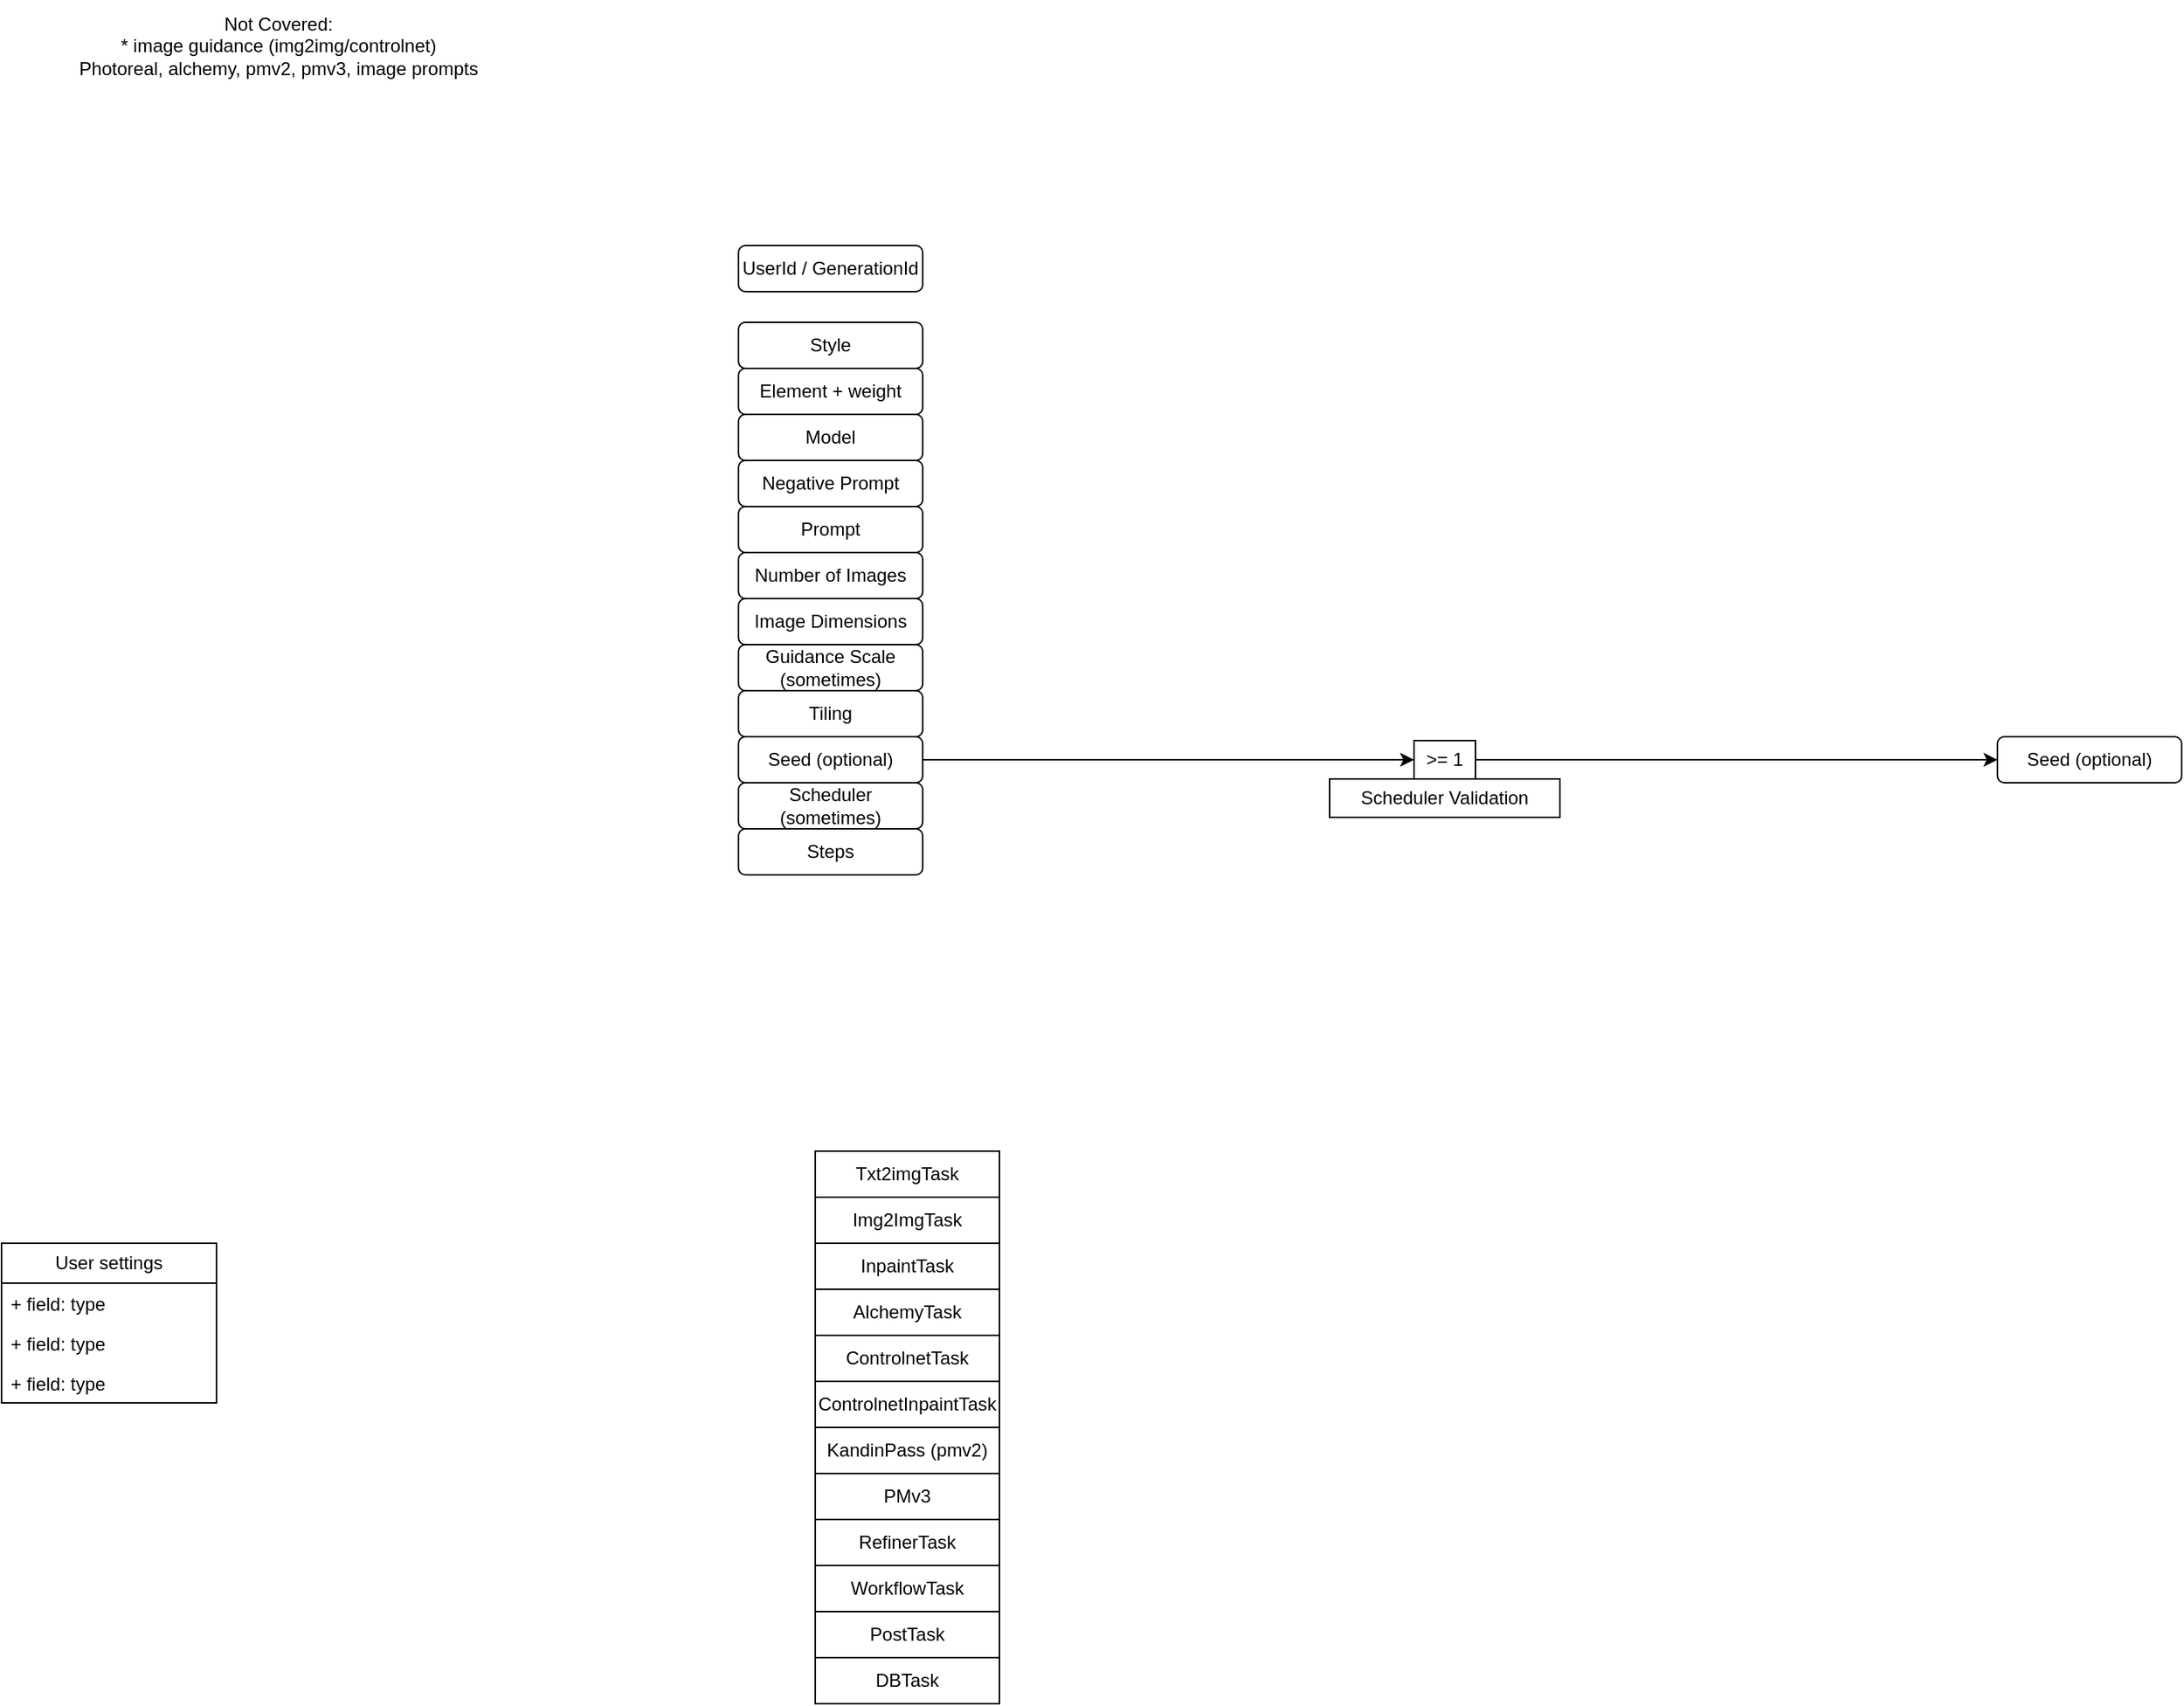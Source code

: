 <mxfile version="21.6.6" type="github">
  <diagram name="Page-1" id="ZsUbfXgmbXWMtFQ5awso">
    <mxGraphModel dx="1148" dy="632" grid="1" gridSize="10" guides="1" tooltips="1" connect="1" arrows="1" fold="1" page="1" pageScale="1" pageWidth="3300" pageHeight="4681" math="0" shadow="0">
      <root>
        <mxCell id="0" />
        <mxCell id="1" parent="0" />
        <mxCell id="I9n6nkylv-D63SqNXYqY-7" value="User settings" style="swimlane;fontStyle=0;childLayout=stackLayout;horizontal=1;startSize=26;fillColor=none;horizontalStack=0;resizeParent=1;resizeParentMax=0;resizeLast=0;collapsible=1;marginBottom=0;whiteSpace=wrap;html=1;" vertex="1" parent="1">
          <mxGeometry x="250" y="850" width="140" height="104" as="geometry" />
        </mxCell>
        <mxCell id="I9n6nkylv-D63SqNXYqY-8" value="+ field: type" style="text;strokeColor=none;fillColor=none;align=left;verticalAlign=top;spacingLeft=4;spacingRight=4;overflow=hidden;rotatable=0;points=[[0,0.5],[1,0.5]];portConstraint=eastwest;whiteSpace=wrap;html=1;" vertex="1" parent="I9n6nkylv-D63SqNXYqY-7">
          <mxGeometry y="26" width="140" height="26" as="geometry" />
        </mxCell>
        <mxCell id="I9n6nkylv-D63SqNXYqY-9" value="+ field: type" style="text;strokeColor=none;fillColor=none;align=left;verticalAlign=top;spacingLeft=4;spacingRight=4;overflow=hidden;rotatable=0;points=[[0,0.5],[1,0.5]];portConstraint=eastwest;whiteSpace=wrap;html=1;" vertex="1" parent="I9n6nkylv-D63SqNXYqY-7">
          <mxGeometry y="52" width="140" height="26" as="geometry" />
        </mxCell>
        <mxCell id="I9n6nkylv-D63SqNXYqY-10" value="+ field: type" style="text;strokeColor=none;fillColor=none;align=left;verticalAlign=top;spacingLeft=4;spacingRight=4;overflow=hidden;rotatable=0;points=[[0,0.5],[1,0.5]];portConstraint=eastwest;whiteSpace=wrap;html=1;" vertex="1" parent="I9n6nkylv-D63SqNXYqY-7">
          <mxGeometry y="78" width="140" height="26" as="geometry" />
        </mxCell>
        <mxCell id="I9n6nkylv-D63SqNXYqY-11" value="Number of Images" style="rounded=1;whiteSpace=wrap;html=1;" vertex="1" parent="1">
          <mxGeometry x="730" y="400" width="120" height="30" as="geometry" />
        </mxCell>
        <mxCell id="I9n6nkylv-D63SqNXYqY-12" value="Image Dimensions" style="rounded=1;whiteSpace=wrap;html=1;" vertex="1" parent="1">
          <mxGeometry x="730" y="430" width="120" height="30" as="geometry" />
        </mxCell>
        <mxCell id="I9n6nkylv-D63SqNXYqY-13" value="Guidance Scale (sometimes)" style="rounded=1;whiteSpace=wrap;html=1;" vertex="1" parent="1">
          <mxGeometry x="730" y="460" width="120" height="30" as="geometry" />
        </mxCell>
        <mxCell id="I9n6nkylv-D63SqNXYqY-44" style="edgeStyle=orthogonalEdgeStyle;rounded=0;orthogonalLoop=1;jettySize=auto;html=1;entryX=0;entryY=0.5;entryDx=0;entryDy=0;" edge="1" parent="1" source="I9n6nkylv-D63SqNXYqY-14" target="I9n6nkylv-D63SqNXYqY-43">
          <mxGeometry relative="1" as="geometry" />
        </mxCell>
        <mxCell id="I9n6nkylv-D63SqNXYqY-14" value="Seed (optional)" style="rounded=1;whiteSpace=wrap;html=1;" vertex="1" parent="1">
          <mxGeometry x="730" y="520" width="120" height="30" as="geometry" />
        </mxCell>
        <mxCell id="I9n6nkylv-D63SqNXYqY-15" value="Scheduler (sometimes)" style="rounded=1;whiteSpace=wrap;html=1;" vertex="1" parent="1">
          <mxGeometry x="730" y="550" width="120" height="30" as="geometry" />
        </mxCell>
        <mxCell id="I9n6nkylv-D63SqNXYqY-16" value="Prompt" style="rounded=1;whiteSpace=wrap;html=1;" vertex="1" parent="1">
          <mxGeometry x="730" y="370" width="120" height="30" as="geometry" />
        </mxCell>
        <mxCell id="I9n6nkylv-D63SqNXYqY-17" value="Model" style="rounded=1;whiteSpace=wrap;html=1;" vertex="1" parent="1">
          <mxGeometry x="730" y="310" width="120" height="30" as="geometry" />
        </mxCell>
        <mxCell id="I9n6nkylv-D63SqNXYqY-18" value="Style" style="rounded=1;whiteSpace=wrap;html=1;" vertex="1" parent="1">
          <mxGeometry x="730" y="250" width="120" height="30" as="geometry" />
        </mxCell>
        <mxCell id="I9n6nkylv-D63SqNXYqY-19" value="Negative Prompt" style="rounded=1;whiteSpace=wrap;html=1;" vertex="1" parent="1">
          <mxGeometry x="730" y="340" width="120" height="30" as="geometry" />
        </mxCell>
        <mxCell id="I9n6nkylv-D63SqNXYqY-20" value="Element + weight" style="rounded=1;whiteSpace=wrap;html=1;" vertex="1" parent="1">
          <mxGeometry x="730" y="280" width="120" height="30" as="geometry" />
        </mxCell>
        <mxCell id="I9n6nkylv-D63SqNXYqY-21" value="Not Covered:&lt;br&gt;* image guidance (img2img/controlnet)&lt;br&gt;Photoreal, alchemy, pmv2, pmv3, image prompts" style="text;html=1;align=center;verticalAlign=middle;resizable=0;points=[];autosize=1;strokeColor=none;fillColor=none;" vertex="1" parent="1">
          <mxGeometry x="290" y="40" width="280" height="60" as="geometry" />
        </mxCell>
        <mxCell id="I9n6nkylv-D63SqNXYqY-22" value="UserId / GenerationId" style="rounded=1;whiteSpace=wrap;html=1;" vertex="1" parent="1">
          <mxGeometry x="730" y="200" width="120" height="30" as="geometry" />
        </mxCell>
        <mxCell id="I9n6nkylv-D63SqNXYqY-23" value="Txt2imgTask" style="rounded=0;whiteSpace=wrap;html=1;" vertex="1" parent="1">
          <mxGeometry x="780" y="790" width="120" height="30" as="geometry" />
        </mxCell>
        <mxCell id="I9n6nkylv-D63SqNXYqY-24" value="Img2ImgTask" style="rounded=0;whiteSpace=wrap;html=1;" vertex="1" parent="1">
          <mxGeometry x="780" y="820" width="120" height="30" as="geometry" />
        </mxCell>
        <mxCell id="I9n6nkylv-D63SqNXYqY-25" value="AlchemyTask" style="rounded=0;whiteSpace=wrap;html=1;" vertex="1" parent="1">
          <mxGeometry x="780" y="880" width="120" height="30" as="geometry" />
        </mxCell>
        <mxCell id="I9n6nkylv-D63SqNXYqY-26" value="ControlnetTask" style="rounded=0;whiteSpace=wrap;html=1;" vertex="1" parent="1">
          <mxGeometry x="780" y="910" width="120" height="30" as="geometry" />
        </mxCell>
        <mxCell id="I9n6nkylv-D63SqNXYqY-27" value="ControlnetInpaintTask" style="rounded=0;whiteSpace=wrap;html=1;" vertex="1" parent="1">
          <mxGeometry x="780" y="940" width="120" height="30" as="geometry" />
        </mxCell>
        <mxCell id="I9n6nkylv-D63SqNXYqY-28" value="InpaintTask" style="rounded=0;whiteSpace=wrap;html=1;" vertex="1" parent="1">
          <mxGeometry x="780" y="850" width="120" height="30" as="geometry" />
        </mxCell>
        <mxCell id="I9n6nkylv-D63SqNXYqY-29" value="KandinPass (pmv2)" style="rounded=0;whiteSpace=wrap;html=1;" vertex="1" parent="1">
          <mxGeometry x="780" y="970" width="120" height="30" as="geometry" />
        </mxCell>
        <mxCell id="I9n6nkylv-D63SqNXYqY-30" value="PMv3" style="rounded=0;whiteSpace=wrap;html=1;" vertex="1" parent="1">
          <mxGeometry x="780" y="1000" width="120" height="30" as="geometry" />
        </mxCell>
        <mxCell id="I9n6nkylv-D63SqNXYqY-31" value="RefinerTask" style="rounded=0;whiteSpace=wrap;html=1;" vertex="1" parent="1">
          <mxGeometry x="780" y="1030" width="120" height="30" as="geometry" />
        </mxCell>
        <mxCell id="I9n6nkylv-D63SqNXYqY-32" value="WorkflowTask" style="rounded=0;whiteSpace=wrap;html=1;" vertex="1" parent="1">
          <mxGeometry x="780" y="1060" width="120" height="30" as="geometry" />
        </mxCell>
        <mxCell id="I9n6nkylv-D63SqNXYqY-33" value="PostTask" style="rounded=0;whiteSpace=wrap;html=1;" vertex="1" parent="1">
          <mxGeometry x="780" y="1090" width="120" height="30" as="geometry" />
        </mxCell>
        <mxCell id="I9n6nkylv-D63SqNXYqY-34" value="DBTask" style="rounded=0;whiteSpace=wrap;html=1;" vertex="1" parent="1">
          <mxGeometry x="780" y="1120" width="120" height="30" as="geometry" />
        </mxCell>
        <mxCell id="I9n6nkylv-D63SqNXYqY-35" value="Tiling" style="rounded=1;whiteSpace=wrap;html=1;" vertex="1" parent="1">
          <mxGeometry x="730" y="490" width="120" height="30" as="geometry" />
        </mxCell>
        <mxCell id="I9n6nkylv-D63SqNXYqY-36" value="Steps" style="rounded=1;whiteSpace=wrap;html=1;" vertex="1" parent="1">
          <mxGeometry x="730" y="580" width="120" height="30" as="geometry" />
        </mxCell>
        <mxCell id="I9n6nkylv-D63SqNXYqY-37" value="Seed (optional)" style="rounded=1;whiteSpace=wrap;html=1;" vertex="1" parent="1">
          <mxGeometry x="1550" y="520" width="120" height="30" as="geometry" />
        </mxCell>
        <mxCell id="I9n6nkylv-D63SqNXYqY-46" style="edgeStyle=orthogonalEdgeStyle;rounded=0;orthogonalLoop=1;jettySize=auto;html=1;entryX=0;entryY=0.5;entryDx=0;entryDy=0;" edge="1" parent="1" source="I9n6nkylv-D63SqNXYqY-43" target="I9n6nkylv-D63SqNXYqY-37">
          <mxGeometry relative="1" as="geometry" />
        </mxCell>
        <mxCell id="I9n6nkylv-D63SqNXYqY-43" value="&amp;gt;= 1" style="rounded=0;whiteSpace=wrap;html=1;" vertex="1" parent="1">
          <mxGeometry x="1170" y="522.5" width="40" height="25" as="geometry" />
        </mxCell>
        <mxCell id="I9n6nkylv-D63SqNXYqY-47" value="Scheduler Validation" style="rounded=0;whiteSpace=wrap;html=1;" vertex="1" parent="1">
          <mxGeometry x="1115" y="547.5" width="150" height="25" as="geometry" />
        </mxCell>
      </root>
    </mxGraphModel>
  </diagram>
</mxfile>
